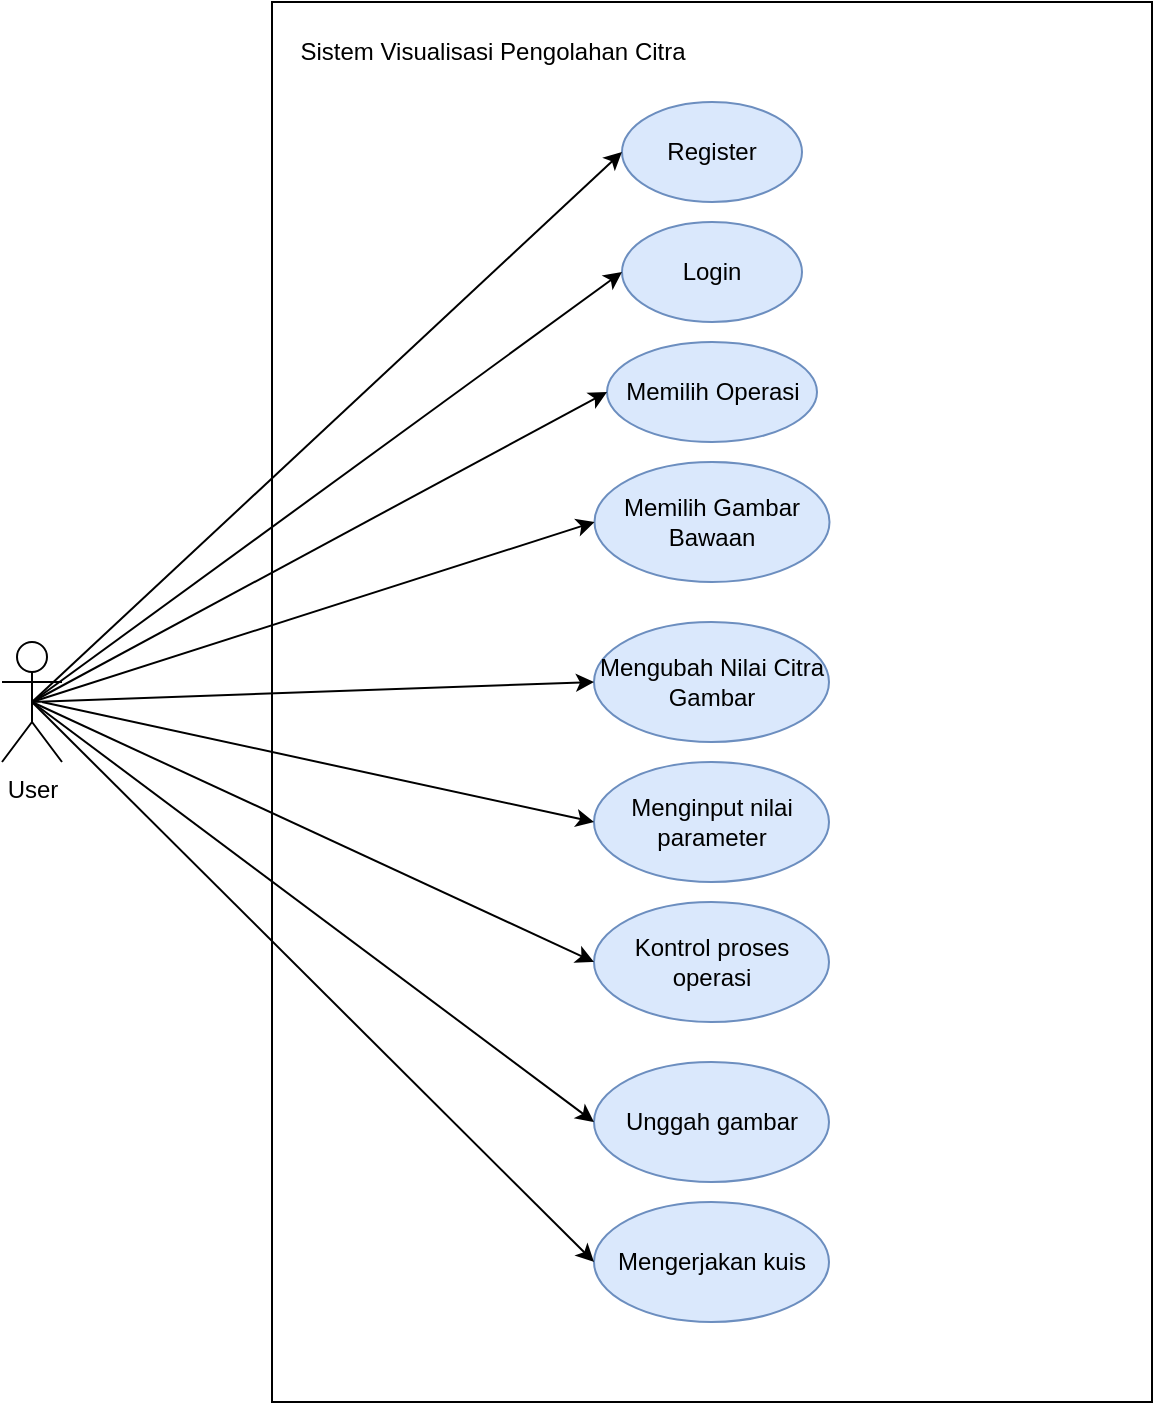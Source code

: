 <mxfile version="24.7.14">
  <diagram name="Page-1" id="4J-9RkjASyCP4kKVJQTY">
    <mxGraphModel dx="1245" dy="693" grid="1" gridSize="10" guides="1" tooltips="1" connect="1" arrows="1" fold="1" page="1" pageScale="1" pageWidth="850" pageHeight="1100" math="0" shadow="0">
      <root>
        <mxCell id="0" />
        <mxCell id="1" parent="0" />
        <mxCell id="DOzcuFfyYlvKBKST7AwO-1" value="User" style="shape=umlActor;verticalLabelPosition=bottom;verticalAlign=top;html=1;" vertex="1" parent="1">
          <mxGeometry x="70" y="500" width="30" height="60" as="geometry" />
        </mxCell>
        <mxCell id="DOzcuFfyYlvKBKST7AwO-3" value="" style="rounded=0;whiteSpace=wrap;html=1;" vertex="1" parent="1">
          <mxGeometry x="205" y="180" width="440" height="700" as="geometry" />
        </mxCell>
        <mxCell id="DOzcuFfyYlvKBKST7AwO-5" value="Sistem Visualisasi Pengolahan Citra" style="text;html=1;align=center;verticalAlign=middle;resizable=0;points=[];autosize=1;strokeColor=none;fillColor=none;" vertex="1" parent="1">
          <mxGeometry x="205" y="190" width="220" height="30" as="geometry" />
        </mxCell>
        <mxCell id="DOzcuFfyYlvKBKST7AwO-6" value="Login" style="ellipse;whiteSpace=wrap;html=1;fillColor=#dae8fc;strokeColor=#6c8ebf;" vertex="1" parent="1">
          <mxGeometry x="380" y="290" width="90" height="50" as="geometry" />
        </mxCell>
        <mxCell id="DOzcuFfyYlvKBKST7AwO-7" value="Register" style="ellipse;whiteSpace=wrap;html=1;fillColor=#dae8fc;strokeColor=#6c8ebf;" vertex="1" parent="1">
          <mxGeometry x="380" y="230" width="90" height="50" as="geometry" />
        </mxCell>
        <mxCell id="DOzcuFfyYlvKBKST7AwO-11" value="" style="endArrow=classic;html=1;rounded=0;exitX=0.5;exitY=0.5;exitDx=0;exitDy=0;exitPerimeter=0;entryX=0;entryY=0.5;entryDx=0;entryDy=0;" edge="1" parent="1" source="DOzcuFfyYlvKBKST7AwO-1" target="DOzcuFfyYlvKBKST7AwO-7">
          <mxGeometry width="50" height="50" relative="1" as="geometry">
            <mxPoint x="300" y="530" as="sourcePoint" />
            <mxPoint x="350" y="480" as="targetPoint" />
          </mxGeometry>
        </mxCell>
        <mxCell id="DOzcuFfyYlvKBKST7AwO-12" value="" style="endArrow=classic;html=1;rounded=0;exitX=0.5;exitY=0.5;exitDx=0;exitDy=0;exitPerimeter=0;entryX=0;entryY=0.5;entryDx=0;entryDy=0;" edge="1" parent="1" source="DOzcuFfyYlvKBKST7AwO-1" target="DOzcuFfyYlvKBKST7AwO-6">
          <mxGeometry width="50" height="50" relative="1" as="geometry">
            <mxPoint x="95" y="540" as="sourcePoint" />
            <mxPoint x="390" y="265" as="targetPoint" />
          </mxGeometry>
        </mxCell>
        <mxCell id="DOzcuFfyYlvKBKST7AwO-13" value="Memilih Operasi" style="ellipse;whiteSpace=wrap;html=1;fillColor=#dae8fc;strokeColor=#6c8ebf;" vertex="1" parent="1">
          <mxGeometry x="372.5" y="350" width="105" height="50" as="geometry" />
        </mxCell>
        <mxCell id="DOzcuFfyYlvKBKST7AwO-14" value="" style="endArrow=classic;html=1;rounded=0;exitX=0.5;exitY=0.5;exitDx=0;exitDy=0;exitPerimeter=0;entryX=0;entryY=0.5;entryDx=0;entryDy=0;" edge="1" parent="1" target="DOzcuFfyYlvKBKST7AwO-13" source="DOzcuFfyYlvKBKST7AwO-1">
          <mxGeometry width="50" height="50" relative="1" as="geometry">
            <mxPoint x="110" y="680" as="sourcePoint" />
            <mxPoint x="415" y="415" as="targetPoint" />
          </mxGeometry>
        </mxCell>
        <mxCell id="DOzcuFfyYlvKBKST7AwO-15" value="Memilih Gambar Bawaan" style="ellipse;whiteSpace=wrap;html=1;fillColor=#dae8fc;strokeColor=#6c8ebf;" vertex="1" parent="1">
          <mxGeometry x="366.25" y="410" width="117.5" height="60" as="geometry" />
        </mxCell>
        <mxCell id="DOzcuFfyYlvKBKST7AwO-17" value="" style="endArrow=classic;html=1;rounded=0;exitX=0.5;exitY=0.5;exitDx=0;exitDy=0;exitPerimeter=0;entryX=0;entryY=0.5;entryDx=0;entryDy=0;" edge="1" parent="1" source="DOzcuFfyYlvKBKST7AwO-1" target="DOzcuFfyYlvKBKST7AwO-15">
          <mxGeometry width="50" height="50" relative="1" as="geometry">
            <mxPoint x="95" y="540" as="sourcePoint" />
            <mxPoint x="383" y="385" as="targetPoint" />
          </mxGeometry>
        </mxCell>
        <mxCell id="DOzcuFfyYlvKBKST7AwO-18" value="Mengubah Nilai Citra Gambar" style="ellipse;whiteSpace=wrap;html=1;fillColor=#dae8fc;strokeColor=#6c8ebf;" vertex="1" parent="1">
          <mxGeometry x="366" y="490" width="117.5" height="60" as="geometry" />
        </mxCell>
        <mxCell id="DOzcuFfyYlvKBKST7AwO-19" value="" style="endArrow=classic;html=1;rounded=0;exitX=0.5;exitY=0.5;exitDx=0;exitDy=0;exitPerimeter=0;entryX=0;entryY=0.5;entryDx=0;entryDy=0;" edge="1" parent="1" source="DOzcuFfyYlvKBKST7AwO-1" target="DOzcuFfyYlvKBKST7AwO-18">
          <mxGeometry width="50" height="50" relative="1" as="geometry">
            <mxPoint x="95" y="540" as="sourcePoint" />
            <mxPoint x="376" y="450" as="targetPoint" />
          </mxGeometry>
        </mxCell>
        <mxCell id="DOzcuFfyYlvKBKST7AwO-20" value="Menginput nilai parameter" style="ellipse;whiteSpace=wrap;html=1;fillColor=#dae8fc;strokeColor=#6c8ebf;" vertex="1" parent="1">
          <mxGeometry x="366" y="560" width="117.5" height="60" as="geometry" />
        </mxCell>
        <mxCell id="DOzcuFfyYlvKBKST7AwO-23" value="" style="endArrow=classic;html=1;rounded=0;entryX=0;entryY=0.5;entryDx=0;entryDy=0;" edge="1" parent="1" target="DOzcuFfyYlvKBKST7AwO-20">
          <mxGeometry width="50" height="50" relative="1" as="geometry">
            <mxPoint x="90" y="530" as="sourcePoint" />
            <mxPoint x="376" y="530" as="targetPoint" />
          </mxGeometry>
        </mxCell>
        <mxCell id="DOzcuFfyYlvKBKST7AwO-24" value="Kontrol proses operasi" style="ellipse;whiteSpace=wrap;html=1;fillColor=#dae8fc;strokeColor=#6c8ebf;" vertex="1" parent="1">
          <mxGeometry x="366" y="630" width="117.5" height="60" as="geometry" />
        </mxCell>
        <mxCell id="DOzcuFfyYlvKBKST7AwO-25" value="" style="endArrow=classic;html=1;rounded=0;entryX=0;entryY=0.5;entryDx=0;entryDy=0;exitX=0.5;exitY=0.5;exitDx=0;exitDy=0;exitPerimeter=0;" edge="1" parent="1" source="DOzcuFfyYlvKBKST7AwO-1" target="DOzcuFfyYlvKBKST7AwO-24">
          <mxGeometry width="50" height="50" relative="1" as="geometry">
            <mxPoint x="100" y="540" as="sourcePoint" />
            <mxPoint x="376" y="600" as="targetPoint" />
          </mxGeometry>
        </mxCell>
        <mxCell id="DOzcuFfyYlvKBKST7AwO-28" value="Unggah gambar" style="ellipse;whiteSpace=wrap;html=1;fillColor=#dae8fc;strokeColor=#6c8ebf;" vertex="1" parent="1">
          <mxGeometry x="366" y="710" width="117.5" height="60" as="geometry" />
        </mxCell>
        <mxCell id="DOzcuFfyYlvKBKST7AwO-29" value="" style="endArrow=classic;html=1;rounded=0;exitX=0.5;exitY=0.5;exitDx=0;exitDy=0;exitPerimeter=0;entryX=0;entryY=0.5;entryDx=0;entryDy=0;" edge="1" parent="1" source="DOzcuFfyYlvKBKST7AwO-1" target="DOzcuFfyYlvKBKST7AwO-28">
          <mxGeometry width="50" height="50" relative="1" as="geometry">
            <mxPoint x="95" y="540" as="sourcePoint" />
            <mxPoint x="376" y="670" as="targetPoint" />
          </mxGeometry>
        </mxCell>
        <mxCell id="DOzcuFfyYlvKBKST7AwO-30" value="Mengerjakan kuis" style="ellipse;whiteSpace=wrap;html=1;fillColor=#dae8fc;strokeColor=#6c8ebf;" vertex="1" parent="1">
          <mxGeometry x="366" y="780" width="117.5" height="60" as="geometry" />
        </mxCell>
        <mxCell id="DOzcuFfyYlvKBKST7AwO-31" value="" style="endArrow=classic;html=1;rounded=0;entryX=0;entryY=0.5;entryDx=0;entryDy=0;exitX=0.5;exitY=0.5;exitDx=0;exitDy=0;exitPerimeter=0;" edge="1" parent="1" source="DOzcuFfyYlvKBKST7AwO-1" target="DOzcuFfyYlvKBKST7AwO-30">
          <mxGeometry width="50" height="50" relative="1" as="geometry">
            <mxPoint x="90" y="530" as="sourcePoint" />
            <mxPoint x="376" y="750" as="targetPoint" />
          </mxGeometry>
        </mxCell>
      </root>
    </mxGraphModel>
  </diagram>
</mxfile>
